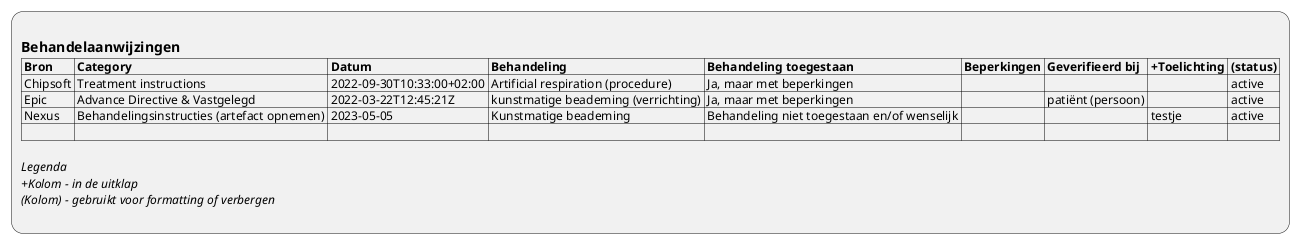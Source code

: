 @startuml ViewDefinition-Behandelaanwijzingen
:
== Behandelaanwijzingen
|= Bron |= Category |= Datum |= Behandeling |= Behandeling toegestaan |= Beperkingen |= Geverifieerd bij |= +Toelichting |= (status) |
| Chipsoft | Treatment instructions | 2022-09-30T10:33:00+02:00 | Artificial respiration (procedure) | Ja, maar met beperkingen |  |  |  | active |
| Epic | Advance Directive & Vastgelegd | 2022-03-22T12:45:21Z | kunstmatige beademing (verrichting) | Ja, maar met beperkingen |  | patiënt (persoon) |  | active |
| Nexus | Behandelingsinstructies (artefact opnemen) | 2023-05-05 | Kunstmatige beademing | Behandeling niet toegestaan en/of wenselijk |  |  | testje | active |
| |

//Legenda//
//+Kolom - in de uitklap//
//(Kolom) - gebruikt voor formatting of verbergen//
;
@enduml